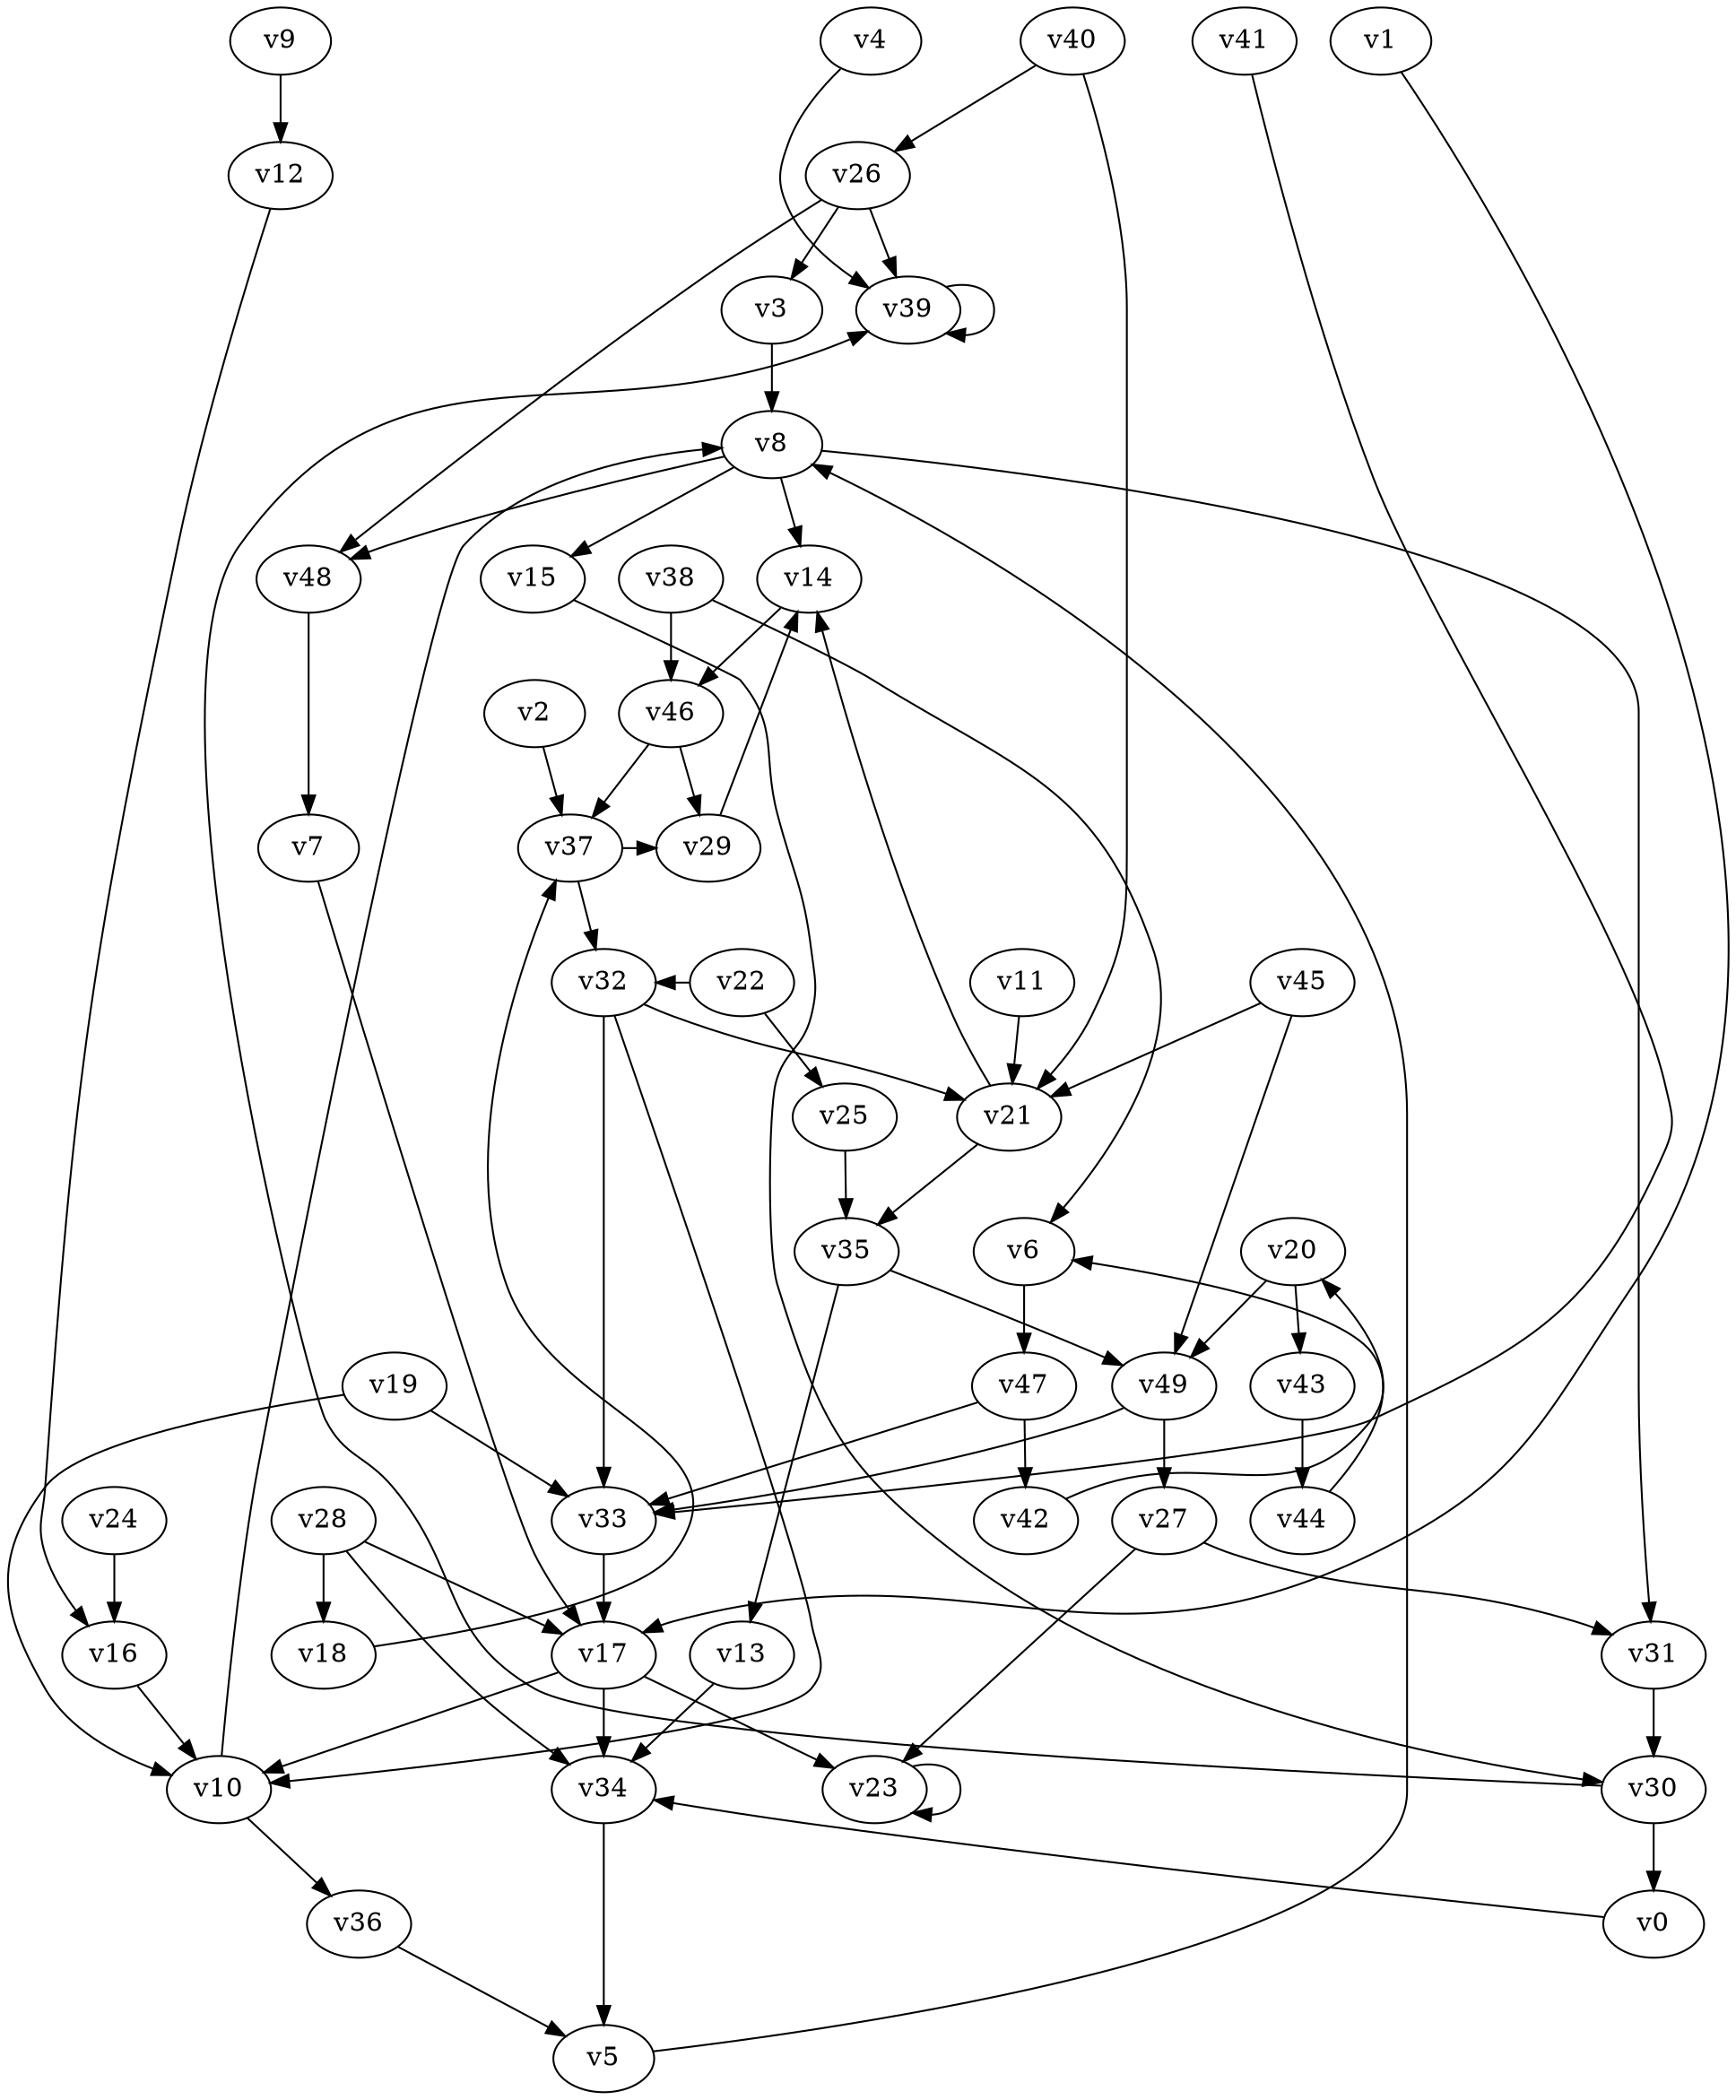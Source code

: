 // Benchmark game 66 - 50 vertices
// time_bound: 19
// targets: v48
digraph G {
    v0 [name="v0", player=0];
    v1 [name="v1", player=1];
    v2 [name="v2", player=0];
    v3 [name="v3", player=1];
    v4 [name="v4", player=0];
    v5 [name="v5", player=0];
    v6 [name="v6", player=1];
    v7 [name="v7", player=1];
    v8 [name="v8", player=1];
    v9 [name="v9", player=1];
    v10 [name="v10", player=0];
    v11 [name="v11", player=0];
    v12 [name="v12", player=0];
    v13 [name="v13", player=1];
    v14 [name="v14", player=1];
    v15 [name="v15", player=1];
    v16 [name="v16", player=0];
    v17 [name="v17", player=0];
    v18 [name="v18", player=1];
    v19 [name="v19", player=1];
    v20 [name="v20", player=1];
    v21 [name="v21", player=1];
    v22 [name="v22", player=0];
    v23 [name="v23", player=1];
    v24 [name="v24", player=1];
    v25 [name="v25", player=0];
    v26 [name="v26", player=0];
    v27 [name="v27", player=1];
    v28 [name="v28", player=0];
    v29 [name="v29", player=1];
    v30 [name="v30", player=0];
    v31 [name="v31", player=1];
    v32 [name="v32", player=0];
    v33 [name="v33", player=1];
    v34 [name="v34", player=0];
    v35 [name="v35", player=0];
    v36 [name="v36", player=1];
    v37 [name="v37", player=0];
    v38 [name="v38", player=1];
    v39 [name="v39", player=0];
    v40 [name="v40", player=1];
    v41 [name="v41", player=1];
    v42 [name="v42", player=1];
    v43 [name="v43", player=1];
    v44 [name="v44", player=1];
    v45 [name="v45", player=0];
    v46 [name="v46", player=0];
    v47 [name="v47", player=0];
    v48 [name="v48", player=0, target=1];
    v49 [name="v49", player=1];

    v0 -> v34 [constraint="t mod 4 == 2"];
    v1 -> v17 [constraint="t mod 5 == 3"];
    v2 -> v37;
    v3 -> v8;
    v4 -> v39 [constraint="t mod 3 == 2"];
    v5 -> v8;
    v6 -> v47;
    v7 -> v17;
    v8 -> v14;
    v9 -> v12;
    v10 -> v36;
    v11 -> v21;
    v12 -> v16 [constraint="t mod 4 == 1"];
    v13 -> v34;
    v14 -> v46;
    v15 -> v30 [constraint="t < 11"];
    v16 -> v10;
    v17 -> v10;
    v18 -> v37 [constraint="t mod 3 == 1"];
    v19 -> v33;
    v20 -> v43;
    v21 -> v14;
    v22 -> v32 [constraint="t mod 5 == 2"];
    v23 -> v23 [constraint="t mod 5 == 4"];
    v24 -> v16;
    v25 -> v35;
    v26 -> v39;
    v27 -> v31;
    v28 -> v18;
    v29 -> v14 [constraint="t < 15"];
    v30 -> v39 [constraint="t mod 2 == 0"];
    v31 -> v30;
    v32 -> v10 [constraint="t mod 4 == 1"];
    v33 -> v17;
    v34 -> v5;
    v35 -> v13;
    v36 -> v5;
    v37 -> v29 [constraint="t < 8"];
    v38 -> v6 [constraint="t >= 3"];
    v39 -> v39;
    v40 -> v26;
    v41 -> v33 [constraint="t < 12"];
    v42 -> v20 [constraint="t mod 4 == 1"];
    v43 -> v44;
    v44 -> v6 [constraint="t >= 1"];
    v45 -> v49;
    v46 -> v29;
    v47 -> v33;
    v48 -> v7;
    v49 -> v33;
    v38 -> v46;
    v8 -> v48;
    v30 -> v0;
    v17 -> v23;
    v8 -> v15;
    v32 -> v33;
    v35 -> v49;
    v22 -> v25;
    v10 -> v8;
    v21 -> v35;
    v49 -> v27;
    v26 -> v3;
    v20 -> v49;
    v37 -> v32;
    v26 -> v48;
    v28 -> v34;
    v28 -> v17;
    v19 -> v10;
    v8 -> v31;
    v45 -> v21;
    v32 -> v21;
    v47 -> v42;
    v17 -> v34;
    v40 -> v21;
    v46 -> v37;
    v27 -> v23;
}
